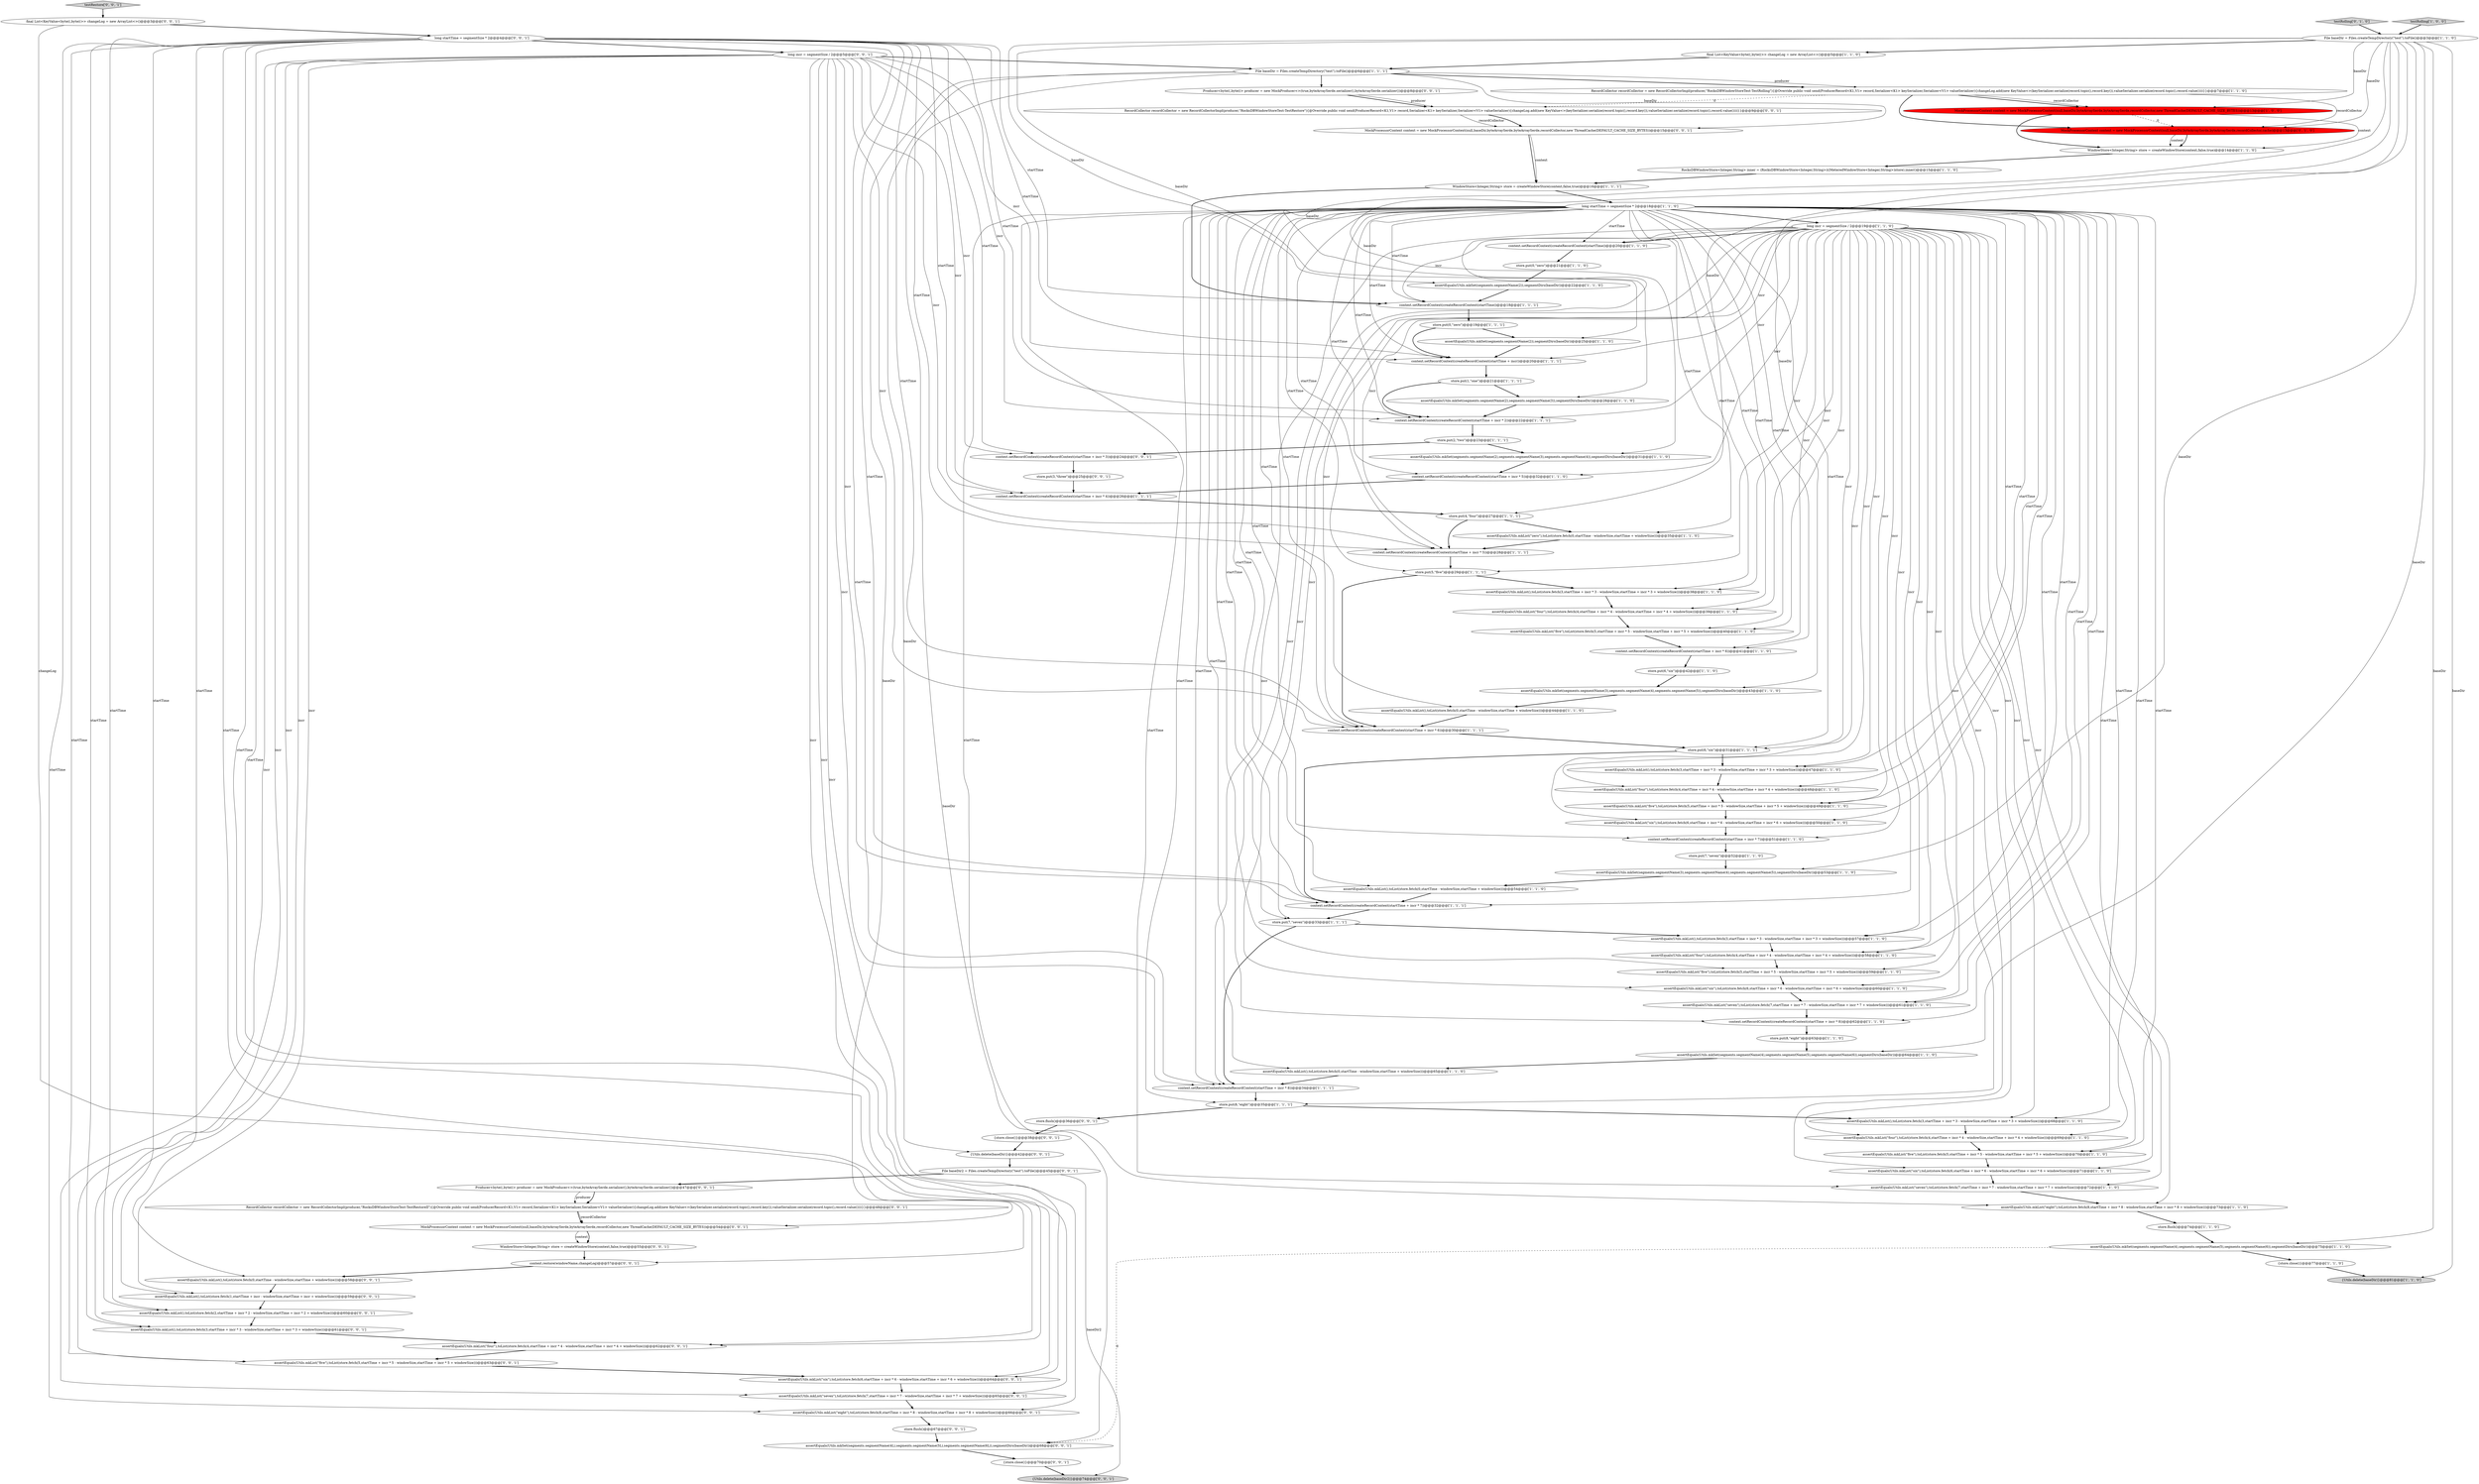 digraph {
49 [style = filled, label = "context.setRecordContext(createRecordContext(startTime + incr * 7))@@@51@@@['1', '1', '0']", fillcolor = white, shape = ellipse image = "AAA0AAABBB1BBB"];
82 [style = filled, label = "{store.close()}@@@38@@@['0', '0', '1']", fillcolor = white, shape = ellipse image = "AAA0AAABBB3BBB"];
10 [style = filled, label = "assertEquals(Utils.mkList(\"six\"),toList(store.fetch(6,startTime + incr * 6 - windowSize,startTime + incr * 6 + windowSize)))@@@60@@@['1', '1', '0']", fillcolor = white, shape = ellipse image = "AAA0AAABBB1BBB"];
28 [style = filled, label = "assertEquals(Utils.mkList(\"five\"),toList(store.fetch(5,startTime + incr * 5 - windowSize,startTime + incr * 5 + windowSize)))@@@40@@@['1', '1', '0']", fillcolor = white, shape = ellipse image = "AAA0AAABBB1BBB"];
96 [style = filled, label = "Producer<byte((,byte((> producer = new MockProducer<>(true,byteArraySerde.serializer(),byteArraySerde.serializer())@@@8@@@['0', '0', '1']", fillcolor = white, shape = ellipse image = "AAA0AAABBB3BBB"];
32 [style = filled, label = "store.put(7,\"seven\")@@@33@@@['1', '1', '1']", fillcolor = white, shape = ellipse image = "AAA0AAABBB1BBB"];
38 [style = filled, label = "assertEquals(Utils.mkList(\"four\"),toList(store.fetch(4,startTime + incr * 4 - windowSize,startTime + incr * 4 + windowSize)))@@@58@@@['1', '1', '0']", fillcolor = white, shape = ellipse image = "AAA0AAABBB1BBB"];
14 [style = filled, label = "assertEquals(Utils.mkSet(segments.segmentName(4),segments.segmentName(5),segments.segmentName(6)),segmentDirs(baseDir))@@@64@@@['1', '1', '0']", fillcolor = white, shape = ellipse image = "AAA0AAABBB1BBB"];
84 [style = filled, label = "assertEquals(Utils.mkList(),toList(store.fetch(0,startTime - windowSize,startTime + windowSize)))@@@58@@@['0', '0', '1']", fillcolor = white, shape = ellipse image = "AAA0AAABBB3BBB"];
0 [style = filled, label = "context.setRecordContext(createRecordContext(startTime + incr * 5))@@@28@@@['1', '1', '1']", fillcolor = white, shape = ellipse image = "AAA0AAABBB1BBB"];
34 [style = filled, label = "context.setRecordContext(createRecordContext(startTime + incr * 4))@@@26@@@['1', '1', '1']", fillcolor = white, shape = ellipse image = "AAA0AAABBB1BBB"];
81 [style = filled, label = "MockProcessorContext context = new MockProcessorContext(null,baseDir,byteArraySerde,byteArraySerde,recordCollector,new ThreadCache(DEFAULT_CACHE_SIZE_BYTES))@@@15@@@['0', '0', '1']", fillcolor = white, shape = ellipse image = "AAA0AAABBB3BBB"];
7 [style = filled, label = "assertEquals(Utils.mkList(\"six\"),toList(store.fetch(6,startTime + incr * 6 - windowSize,startTime + incr * 6 + windowSize)))@@@50@@@['1', '1', '0']", fillcolor = white, shape = ellipse image = "AAA0AAABBB1BBB"];
52 [style = filled, label = "assertEquals(Utils.mkList(),toList(store.fetch(3,startTime + incr * 3 - windowSize,startTime + incr * 3 + windowSize)))@@@57@@@['1', '1', '0']", fillcolor = white, shape = ellipse image = "AAA0AAABBB1BBB"];
3 [style = filled, label = "assertEquals(Utils.mkList(\"seven\"),toList(store.fetch(7,startTime + incr * 7 - windowSize,startTime + incr * 7 + windowSize)))@@@72@@@['1', '1', '0']", fillcolor = white, shape = ellipse image = "AAA0AAABBB1BBB"];
35 [style = filled, label = "WindowStore<Integer,String> store = createWindowStore(context,false,true)@@@14@@@['1', '1', '0']", fillcolor = white, shape = ellipse image = "AAA0AAABBB1BBB"];
95 [style = filled, label = "assertEquals(Utils.mkList(\"four\"),toList(store.fetch(4,startTime + incr * 4 - windowSize,startTime + incr * 4 + windowSize)))@@@62@@@['0', '0', '1']", fillcolor = white, shape = ellipse image = "AAA0AAABBB3BBB"];
100 [style = filled, label = "context.setRecordContext(createRecordContext(startTime + incr * 3))@@@24@@@['0', '0', '1']", fillcolor = white, shape = ellipse image = "AAA0AAABBB3BBB"];
53 [style = filled, label = "store.put(6,\"six\")@@@42@@@['1', '1', '0']", fillcolor = white, shape = ellipse image = "AAA0AAABBB1BBB"];
50 [style = filled, label = "assertEquals(Utils.mkList(),toList(store.fetch(3,startTime + incr * 3 - windowSize,startTime + incr * 3 + windowSize)))@@@38@@@['1', '1', '0']", fillcolor = white, shape = ellipse image = "AAA0AAABBB1BBB"];
40 [style = filled, label = "RecordCollector recordCollector = new RecordCollectorImpl(producer,\"RocksDBWindowStoreTest-TestRolling\"){@Override public void send(ProducerRecord<K1,V1> record,Serializer<K1> keySerializer,Serializer<V1> valueSerializer){changeLog.add(new KeyValue<>(keySerializer.serialize(record.topic(),record.key()),valueSerializer.serialize(record.topic(),record.value())))}}@@@7@@@['1', '1', '0']", fillcolor = white, shape = ellipse image = "AAA0AAABBB1BBB"];
1 [style = filled, label = "final List<KeyValue<byte((,byte((>> changeLog = new ArrayList<>()@@@5@@@['1', '1', '0']", fillcolor = white, shape = ellipse image = "AAA0AAABBB1BBB"];
83 [style = filled, label = "assertEquals(Utils.mkList(),toList(store.fetch(1,startTime + incr - windowSize,startTime + incr + windowSize)))@@@59@@@['0', '0', '1']", fillcolor = white, shape = ellipse image = "AAA0AAABBB3BBB"];
77 [style = filled, label = "store.put(3,\"three\")@@@25@@@['0', '0', '1']", fillcolor = white, shape = ellipse image = "AAA0AAABBB3BBB"];
60 [style = filled, label = "long incr = segmentSize / 2@@@19@@@['1', '1', '0']", fillcolor = white, shape = ellipse image = "AAA0AAABBB1BBB"];
44 [style = filled, label = "store.put(5,\"five\")@@@29@@@['1', '1', '1']", fillcolor = white, shape = ellipse image = "AAA0AAABBB1BBB"];
76 [style = filled, label = "{store.close()}@@@70@@@['0', '0', '1']", fillcolor = white, shape = ellipse image = "AAA0AAABBB3BBB"];
21 [style = filled, label = "store.put(1,\"one\")@@@21@@@['1', '1', '1']", fillcolor = white, shape = ellipse image = "AAA0AAABBB1BBB"];
2 [style = filled, label = "assertEquals(Utils.mkList(\"six\"),toList(store.fetch(6,startTime + incr * 6 - windowSize,startTime + incr * 6 + windowSize)))@@@71@@@['1', '1', '0']", fillcolor = white, shape = ellipse image = "AAA0AAABBB1BBB"];
94 [style = filled, label = "long incr = segmentSize / 2@@@5@@@['0', '0', '1']", fillcolor = white, shape = ellipse image = "AAA0AAABBB3BBB"];
23 [style = filled, label = "context.setRecordContext(createRecordContext(startTime + incr * 2))@@@22@@@['1', '1', '1']", fillcolor = white, shape = ellipse image = "AAA0AAABBB1BBB"];
27 [style = filled, label = "store.put(6,\"six\")@@@31@@@['1', '1', '1']", fillcolor = white, shape = ellipse image = "AAA0AAABBB1BBB"];
88 [style = filled, label = "assertEquals(Utils.mkList(\"six\"),toList(store.fetch(6,startTime + incr * 6 - windowSize,startTime + incr * 6 + windowSize)))@@@64@@@['0', '0', '1']", fillcolor = white, shape = ellipse image = "AAA0AAABBB3BBB"];
17 [style = filled, label = "context.setRecordContext(createRecordContext(startTime + incr * 7))@@@32@@@['1', '1', '1']", fillcolor = white, shape = ellipse image = "AAA0AAABBB1BBB"];
11 [style = filled, label = "testRolling['1', '0', '0']", fillcolor = lightgray, shape = diamond image = "AAA0AAABBB1BBB"];
12 [style = filled, label = "assertEquals(Utils.mkSet(segments.segmentName(2)),segmentDirs(baseDir))@@@25@@@['1', '1', '0']", fillcolor = white, shape = ellipse image = "AAA0AAABBB1BBB"];
55 [style = filled, label = "context.setRecordContext(createRecordContext(startTime + incr * 5))@@@32@@@['1', '1', '0']", fillcolor = white, shape = ellipse image = "AAA0AAABBB1BBB"];
19 [style = filled, label = "assertEquals(Utils.mkList(\"eight\"),toList(store.fetch(8,startTime + incr * 8 - windowSize,startTime + incr * 8 + windowSize)))@@@73@@@['1', '1', '0']", fillcolor = white, shape = ellipse image = "AAA0AAABBB1BBB"];
8 [style = filled, label = "assertEquals(Utils.mkList(\"five\"),toList(store.fetch(5,startTime + incr * 5 - windowSize,startTime + incr * 5 + windowSize)))@@@49@@@['1', '1', '0']", fillcolor = white, shape = ellipse image = "AAA0AAABBB1BBB"];
36 [style = filled, label = "{Utils.delete(baseDir)}@@@81@@@['1', '1', '0']", fillcolor = lightgray, shape = ellipse image = "AAA0AAABBB1BBB"];
29 [style = filled, label = "context.setRecordContext(createRecordContext(startTime + incr * 8))@@@34@@@['1', '1', '1']", fillcolor = white, shape = ellipse image = "AAA0AAABBB1BBB"];
67 [style = filled, label = "assertEquals(Utils.mkList(\"zero\"),toList(store.fetch(0,startTime - windowSize,startTime + windowSize)))@@@35@@@['1', '1', '0']", fillcolor = white, shape = ellipse image = "AAA0AAABBB1BBB"];
75 [style = filled, label = "context.restore(windowName,changeLog)@@@57@@@['0', '0', '1']", fillcolor = white, shape = ellipse image = "AAA0AAABBB3BBB"];
20 [style = filled, label = "assertEquals(Utils.mkList(),toList(store.fetch(0,startTime - windowSize,startTime + windowSize)))@@@65@@@['1', '1', '0']", fillcolor = white, shape = ellipse image = "AAA0AAABBB1BBB"];
51 [style = filled, label = "store.put(8,\"eight\")@@@63@@@['1', '1', '0']", fillcolor = white, shape = ellipse image = "AAA0AAABBB1BBB"];
78 [style = filled, label = "assertEquals(Utils.mkList(\"seven\"),toList(store.fetch(7,startTime + incr * 7 - windowSize,startTime + incr * 7 + windowSize)))@@@65@@@['0', '0', '1']", fillcolor = white, shape = ellipse image = "AAA0AAABBB3BBB"];
62 [style = filled, label = "assertEquals(Utils.mkSet(segments.segmentName(3),segments.segmentName(4),segments.segmentName(5)),segmentDirs(baseDir))@@@53@@@['1', '1', '0']", fillcolor = white, shape = ellipse image = "AAA0AAABBB1BBB"];
65 [style = filled, label = "store.flush()@@@74@@@['1', '1', '0']", fillcolor = white, shape = ellipse image = "AAA0AAABBB1BBB"];
24 [style = filled, label = "assertEquals(Utils.mkSet(segments.segmentName(2)),segmentDirs(baseDir))@@@22@@@['1', '1', '0']", fillcolor = white, shape = ellipse image = "AAA0AAABBB1BBB"];
37 [style = filled, label = "context.setRecordContext(createRecordContext(startTime + incr * 6))@@@30@@@['1', '1', '1']", fillcolor = white, shape = ellipse image = "AAA0AAABBB1BBB"];
54 [style = filled, label = "context.setRecordContext(createRecordContext(startTime + incr * 6))@@@41@@@['1', '1', '0']", fillcolor = white, shape = ellipse image = "AAA0AAABBB1BBB"];
89 [style = filled, label = "RecordCollector recordCollector = new RecordCollectorImpl(producer,\"RocksDBWindowStoreTest-TestRestore\"){@Override public void send(ProducerRecord<K1,V1> record,Serializer<K1> keySerializer,Serializer<V1> valueSerializer){changeLog.add(new KeyValue<>(keySerializer.serialize(record.topic(),record.key()),valueSerializer.serialize(record.topic(),record.value())))}}@@@9@@@['0', '0', '1']", fillcolor = white, shape = ellipse image = "AAA0AAABBB3BBB"];
39 [style = filled, label = "context.setRecordContext(createRecordContext(startTime))@@@20@@@['1', '1', '0']", fillcolor = white, shape = ellipse image = "AAA0AAABBB1BBB"];
48 [style = filled, label = "assertEquals(Utils.mkList(\"four\"),toList(store.fetch(4,startTime + incr * 4 - windowSize,startTime + incr * 4 + windowSize)))@@@48@@@['1', '1', '0']", fillcolor = white, shape = ellipse image = "AAA0AAABBB1BBB"];
98 [style = filled, label = "Producer<byte((,byte((> producer = new MockProducer<>(true,byteArraySerde.serializer(),byteArraySerde.serializer())@@@47@@@['0', '0', '1']", fillcolor = white, shape = ellipse image = "AAA0AAABBB3BBB"];
63 [style = filled, label = "RocksDBWindowStore<Integer,String> inner = (RocksDBWindowStore<Integer,String>)((MeteredWindowStore<Integer,String>)store).inner()@@@15@@@['1', '1', '0']", fillcolor = white, shape = ellipse image = "AAA0AAABBB1BBB"];
90 [style = filled, label = "MockProcessorContext context = new MockProcessorContext(null,baseDir,byteArraySerde,byteArraySerde,recordCollector,new ThreadCache(DEFAULT_CACHE_SIZE_BYTES))@@@54@@@['0', '0', '1']", fillcolor = white, shape = ellipse image = "AAA0AAABBB3BBB"];
59 [style = filled, label = "assertEquals(Utils.mkList(\"four\"),toList(store.fetch(4,startTime + incr * 4 - windowSize,startTime + incr * 4 + windowSize)))@@@69@@@['1', '1', '0']", fillcolor = white, shape = ellipse image = "AAA0AAABBB1BBB"];
91 [style = filled, label = "testRestore['0', '0', '1']", fillcolor = lightgray, shape = diamond image = "AAA0AAABBB3BBB"];
16 [style = filled, label = "assertEquals(Utils.mkList(),toList(store.fetch(0,startTime - windowSize,startTime + windowSize)))@@@44@@@['1', '1', '0']", fillcolor = white, shape = ellipse image = "AAA0AAABBB1BBB"];
73 [style = filled, label = "{Utils.delete(baseDir)}@@@42@@@['0', '0', '1']", fillcolor = white, shape = ellipse image = "AAA0AAABBB3BBB"];
74 [style = filled, label = "assertEquals(Utils.mkList(\"eight\"),toList(store.fetch(8,startTime + incr * 8 - windowSize,startTime + incr * 8 + windowSize)))@@@66@@@['0', '0', '1']", fillcolor = white, shape = ellipse image = "AAA0AAABBB3BBB"];
9 [style = filled, label = "File baseDir = Files.createTempDirectory(\"test\").toFile()@@@3@@@['1', '1', '0']", fillcolor = white, shape = ellipse image = "AAA0AAABBB1BBB"];
79 [style = filled, label = "assertEquals(Utils.mkList(),toList(store.fetch(2,startTime + incr * 2 - windowSize,startTime + incr * 2 + windowSize)))@@@60@@@['0', '0', '1']", fillcolor = white, shape = ellipse image = "AAA0AAABBB3BBB"];
46 [style = filled, label = "assertEquals(Utils.mkList(),toList(store.fetch(3,startTime + incr * 3 - windowSize,startTime + incr * 3 + windowSize)))@@@68@@@['1', '1', '0']", fillcolor = white, shape = ellipse image = "AAA0AAABBB1BBB"];
26 [style = filled, label = "assertEquals(Utils.mkList(\"four\"),toList(store.fetch(4,startTime + incr * 4 - windowSize,startTime + incr * 4 + windowSize)))@@@39@@@['1', '1', '0']", fillcolor = white, shape = ellipse image = "AAA0AAABBB1BBB"];
101 [style = filled, label = "assertEquals(Utils.mkSet(segments.segmentName(4L),segments.segmentName(5L),segments.segmentName(6L)),segmentDirs(baseDir))@@@68@@@['0', '0', '1']", fillcolor = white, shape = ellipse image = "AAA0AAABBB3BBB"];
42 [style = filled, label = "context.setRecordContext(createRecordContext(startTime + incr))@@@20@@@['1', '1', '1']", fillcolor = white, shape = ellipse image = "AAA0AAABBB1BBB"];
86 [style = filled, label = "assertEquals(Utils.mkList(\"five\"),toList(store.fetch(5,startTime + incr * 5 - windowSize,startTime + incr * 5 + windowSize)))@@@63@@@['0', '0', '1']", fillcolor = white, shape = ellipse image = "AAA0AAABBB3BBB"];
33 [style = filled, label = "assertEquals(Utils.mkSet(segments.segmentName(2),segments.segmentName(3)),segmentDirs(baseDir))@@@28@@@['1', '1', '0']", fillcolor = white, shape = ellipse image = "AAA0AAABBB1BBB"];
99 [style = filled, label = "long startTime = segmentSize * 2@@@4@@@['0', '0', '1']", fillcolor = white, shape = ellipse image = "AAA0AAABBB3BBB"];
45 [style = filled, label = "assertEquals(Utils.mkList(\"seven\"),toList(store.fetch(7,startTime + incr * 7 - windowSize,startTime + incr * 7 + windowSize)))@@@61@@@['1', '1', '0']", fillcolor = white, shape = ellipse image = "AAA0AAABBB1BBB"];
68 [style = filled, label = "store.put(2,\"two\")@@@23@@@['1', '1', '1']", fillcolor = white, shape = ellipse image = "AAA0AAABBB1BBB"];
85 [style = filled, label = "RecordCollector recordCollector = new RecordCollectorImpl(producer,\"RocksDBWindowStoreTest-TestRestoreII\"){@Override public void send(ProducerRecord<K1,V1> record,Serializer<K1> keySerializer,Serializer<V1> valueSerializer){changeLog.add(new KeyValue<>(keySerializer.serialize(record.topic(),record.key()),valueSerializer.serialize(record.topic(),record.value())))}}@@@48@@@['0', '0', '1']", fillcolor = white, shape = ellipse image = "AAA0AAABBB3BBB"];
15 [style = filled, label = "assertEquals(Utils.mkSet(segments.segmentName(2),segments.segmentName(3),segments.segmentName(4)),segmentDirs(baseDir))@@@31@@@['1', '1', '0']", fillcolor = white, shape = ellipse image = "AAA0AAABBB1BBB"];
13 [style = filled, label = "store.put(8,\"eight\")@@@35@@@['1', '1', '1']", fillcolor = white, shape = ellipse image = "AAA0AAABBB1BBB"];
56 [style = filled, label = "assertEquals(Utils.mkSet(segments.segmentName(4),segments.segmentName(5),segments.segmentName(6)),segmentDirs(baseDir))@@@75@@@['1', '1', '0']", fillcolor = white, shape = ellipse image = "AAA0AAABBB1BBB"];
5 [style = filled, label = "File baseDir = Files.createTempDirectory(\"test\").toFile()@@@6@@@['1', '1', '1']", fillcolor = white, shape = ellipse image = "AAA0AAABBB1BBB"];
93 [style = filled, label = "{Utils.delete(baseDir2)}@@@74@@@['0', '0', '1']", fillcolor = lightgray, shape = ellipse image = "AAA0AAABBB3BBB"];
87 [style = filled, label = "File baseDir2 = Files.createTempDirectory(\"test\").toFile()@@@45@@@['0', '0', '1']", fillcolor = white, shape = ellipse image = "AAA0AAABBB3BBB"];
71 [style = filled, label = "WindowStore<Integer,String> store = createWindowStore(context,false,true)@@@55@@@['0', '0', '1']", fillcolor = white, shape = ellipse image = "AAA0AAABBB3BBB"];
43 [style = filled, label = "store.put(4,\"four\")@@@27@@@['1', '1', '1']", fillcolor = white, shape = ellipse image = "AAA0AAABBB1BBB"];
25 [style = filled, label = "long startTime = segmentSize * 2@@@18@@@['1', '1', '0']", fillcolor = white, shape = ellipse image = "AAA0AAABBB1BBB"];
61 [style = filled, label = "context.setRecordContext(createRecordContext(startTime + incr * 8))@@@62@@@['1', '1', '0']", fillcolor = white, shape = ellipse image = "AAA0AAABBB1BBB"];
47 [style = filled, label = "{store.close()}@@@77@@@['1', '1', '0']", fillcolor = white, shape = ellipse image = "AAA0AAABBB1BBB"];
72 [style = filled, label = "store.flush()@@@36@@@['0', '0', '1']", fillcolor = white, shape = ellipse image = "AAA0AAABBB3BBB"];
80 [style = filled, label = "store.flush()@@@67@@@['0', '0', '1']", fillcolor = white, shape = ellipse image = "AAA0AAABBB3BBB"];
22 [style = filled, label = "assertEquals(Utils.mkList(),toList(store.fetch(3,startTime + incr * 3 - windowSize,startTime + incr * 3 + windowSize)))@@@47@@@['1', '1', '0']", fillcolor = white, shape = ellipse image = "AAA0AAABBB1BBB"];
41 [style = filled, label = "assertEquals(Utils.mkSet(segments.segmentName(3),segments.segmentName(4),segments.segmentName(5)),segmentDirs(baseDir))@@@43@@@['1', '1', '0']", fillcolor = white, shape = ellipse image = "AAA0AAABBB1BBB"];
18 [style = filled, label = "MockProcessorContext context = new MockProcessorContext(null,baseDir,byteArraySerde,byteArraySerde,recordCollector,new ThreadCache(DEFAULT_CACHE_SIZE_BYTES))@@@13@@@['1', '0', '0']", fillcolor = red, shape = ellipse image = "AAA1AAABBB1BBB"];
4 [style = filled, label = "store.put(0,\"zero\")@@@19@@@['1', '1', '1']", fillcolor = white, shape = ellipse image = "AAA0AAABBB1BBB"];
97 [style = filled, label = "assertEquals(Utils.mkList(),toList(store.fetch(3,startTime + incr * 3 - windowSize,startTime + incr * 3 + windowSize)))@@@61@@@['0', '0', '1']", fillcolor = white, shape = ellipse image = "AAA0AAABBB3BBB"];
70 [style = filled, label = "MockProcessorContext context = new MockProcessorContext(null,baseDir,byteArraySerde,byteArraySerde,recordCollector,cache)@@@13@@@['0', '1', '0']", fillcolor = red, shape = ellipse image = "AAA1AAABBB2BBB"];
69 [style = filled, label = "testRolling['0', '1', '0']", fillcolor = lightgray, shape = diamond image = "AAA0AAABBB2BBB"];
57 [style = filled, label = "store.put(0,\"zero\")@@@21@@@['1', '1', '0']", fillcolor = white, shape = ellipse image = "AAA0AAABBB1BBB"];
66 [style = filled, label = "store.put(7,\"seven\")@@@52@@@['1', '1', '0']", fillcolor = white, shape = ellipse image = "AAA0AAABBB1BBB"];
31 [style = filled, label = "assertEquals(Utils.mkList(\"five\"),toList(store.fetch(5,startTime + incr * 5 - windowSize,startTime + incr * 5 + windowSize)))@@@70@@@['1', '1', '0']", fillcolor = white, shape = ellipse image = "AAA0AAABBB1BBB"];
58 [style = filled, label = "assertEquals(Utils.mkList(\"five\"),toList(store.fetch(5,startTime + incr * 5 - windowSize,startTime + incr * 5 + windowSize)))@@@59@@@['1', '1', '0']", fillcolor = white, shape = ellipse image = "AAA0AAABBB1BBB"];
30 [style = filled, label = "assertEquals(Utils.mkList(),toList(store.fetch(0,startTime - windowSize,startTime + windowSize)))@@@54@@@['1', '1', '0']", fillcolor = white, shape = ellipse image = "AAA0AAABBB1BBB"];
64 [style = filled, label = "context.setRecordContext(createRecordContext(startTime))@@@18@@@['1', '1', '1']", fillcolor = white, shape = ellipse image = "AAA0AAABBB1BBB"];
92 [style = filled, label = "final List<KeyValue<byte((,byte((>> changeLog = new ArrayList<>()@@@3@@@['0', '0', '1']", fillcolor = white, shape = ellipse image = "AAA0AAABBB3BBB"];
6 [style = filled, label = "WindowStore<Integer,String> store = createWindowStore(context,false,true)@@@16@@@['1', '1', '1']", fillcolor = white, shape = ellipse image = "AAA0AAABBB1BBB"];
1->5 [style = bold, label=""];
9->18 [style = solid, label="baseDir"];
60->7 [style = solid, label="incr"];
15->55 [style = bold, label=""];
16->37 [style = bold, label=""];
5->96 [style = bold, label=""];
25->64 [style = solid, label="startTime"];
99->100 [style = solid, label="startTime"];
25->52 [style = solid, label="startTime"];
77->34 [style = bold, label=""];
60->19 [style = solid, label="incr"];
37->27 [style = bold, label=""];
96->89 [style = bold, label=""];
32->52 [style = bold, label=""];
40->70 [style = solid, label="recordCollector"];
25->26 [style = solid, label="startTime"];
60->2 [style = solid, label="incr"];
100->77 [style = bold, label=""];
94->29 [style = solid, label="incr"];
69->9 [style = bold, label=""];
99->94 [style = bold, label=""];
25->42 [style = solid, label="startTime"];
25->55 [style = solid, label="startTime"];
99->97 [style = solid, label="startTime"];
23->68 [style = bold, label=""];
59->31 [style = bold, label=""];
9->43 [style = solid, label="baseDir"];
65->56 [style = bold, label=""];
12->42 [style = bold, label=""];
66->62 [style = bold, label=""];
60->26 [style = solid, label="incr"];
60->59 [style = solid, label="incr"];
11->9 [style = bold, label=""];
7->49 [style = bold, label=""];
72->82 [style = bold, label=""];
56->47 [style = bold, label=""];
25->0 [style = solid, label="startTime"];
25->44 [style = solid, label="startTime"];
39->57 [style = bold, label=""];
25->32 [style = solid, label="startTime"];
9->56 [style = solid, label="baseDir"];
24->64 [style = bold, label=""];
45->61 [style = bold, label=""];
6->64 [style = bold, label=""];
3->19 [style = bold, label=""];
94->23 [style = solid, label="incr"];
53->41 [style = bold, label=""];
70->35 [style = bold, label=""];
27->17 [style = bold, label=""];
18->35 [style = bold, label=""];
55->34 [style = bold, label=""];
54->53 [style = bold, label=""];
13->46 [style = bold, label=""];
43->0 [style = bold, label=""];
94->5 [style = bold, label=""];
5->40 [style = solid, label="producer"];
26->28 [style = bold, label=""];
60->58 [style = solid, label="incr"];
42->21 [style = bold, label=""];
60->13 [style = solid, label="incr"];
99->0 [style = solid, label="startTime"];
80->101 [style = bold, label=""];
94->37 [style = solid, label="incr"];
94->86 [style = solid, label="incr"];
60->39 [style = bold, label=""];
94->95 [style = solid, label="incr"];
46->59 [style = bold, label=""];
99->84 [style = solid, label="startTime"];
14->20 [style = bold, label=""];
60->32 [style = solid, label="incr"];
5->101 [style = solid, label="baseDir"];
99->34 [style = solid, label="startTime"];
5->81 [style = solid, label="baseDir"];
9->15 [style = solid, label="baseDir"];
60->27 [style = solid, label="incr"];
25->17 [style = solid, label="startTime"];
13->72 [style = bold, label=""];
70->35 [style = solid, label="context"];
62->30 [style = bold, label=""];
85->90 [style = bold, label=""];
28->54 [style = bold, label=""];
92->99 [style = bold, label=""];
44->50 [style = bold, label=""];
31->2 [style = bold, label=""];
25->37 [style = solid, label="startTime"];
99->37 [style = solid, label="startTime"];
9->12 [style = solid, label="baseDir"];
60->8 [style = solid, label="incr"];
27->22 [style = bold, label=""];
71->75 [style = bold, label=""];
43->67 [style = bold, label=""];
87->93 [style = solid, label="baseDir2"];
57->24 [style = bold, label=""];
33->23 [style = bold, label=""];
25->2 [style = solid, label="startTime"];
25->67 [style = solid, label="startTime"];
60->38 [style = solid, label="incr"];
25->61 [style = solid, label="startTime"];
51->14 [style = bold, label=""];
81->6 [style = solid, label="context"];
9->33 [style = solid, label="baseDir"];
89->81 [style = bold, label=""];
25->28 [style = solid, label="startTime"];
85->90 [style = solid, label="recordCollector"];
79->97 [style = bold, label=""];
25->54 [style = solid, label="startTime"];
25->45 [style = solid, label="startTime"];
25->16 [style = solid, label="startTime"];
10->45 [style = bold, label=""];
60->45 [style = solid, label="incr"];
99->83 [style = solid, label="startTime"];
25->48 [style = solid, label="startTime"];
9->24 [style = solid, label="baseDir"];
60->37 [style = solid, label="incr"];
0->44 [style = bold, label=""];
44->37 [style = bold, label=""];
94->17 [style = solid, label="incr"];
60->29 [style = solid, label="incr"];
94->78 [style = solid, label="incr"];
9->1 [style = bold, label=""];
25->58 [style = solid, label="startTime"];
98->85 [style = bold, label=""];
47->36 [style = bold, label=""];
25->50 [style = solid, label="startTime"];
60->48 [style = solid, label="incr"];
5->90 [style = solid, label="baseDir"];
83->79 [style = bold, label=""];
21->23 [style = bold, label=""];
94->42 [style = solid, label="incr"];
99->74 [style = solid, label="startTime"];
99->86 [style = solid, label="startTime"];
30->17 [style = bold, label=""];
78->74 [style = bold, label=""];
60->54 [style = solid, label="incr"];
99->79 [style = solid, label="startTime"];
22->48 [style = bold, label=""];
60->10 [style = solid, label="incr"];
25->19 [style = solid, label="startTime"];
81->6 [style = bold, label=""];
25->20 [style = solid, label="startTime"];
2->3 [style = bold, label=""];
99->17 [style = solid, label="startTime"];
60->31 [style = solid, label="incr"];
99->88 [style = solid, label="startTime"];
18->70 [style = dashed, label="0"];
60->44 [style = solid, label="incr"];
25->23 [style = solid, label="startTime"];
56->101 [style = dashed, label="0"];
63->6 [style = bold, label=""];
60->3 [style = solid, label="incr"];
99->64 [style = solid, label="startTime"];
25->13 [style = solid, label="startTime"];
68->15 [style = bold, label=""];
82->73 [style = bold, label=""];
9->14 [style = solid, label="baseDir"];
25->8 [style = solid, label="startTime"];
60->22 [style = solid, label="incr"];
97->95 [style = bold, label=""];
60->46 [style = solid, label="incr"];
99->78 [style = solid, label="startTime"];
9->70 [style = solid, label="baseDir"];
99->42 [style = solid, label="startTime"];
25->59 [style = solid, label="startTime"];
101->76 [style = bold, label=""];
60->64 [style = solid, label="incr"];
58->10 [style = bold, label=""];
98->85 [style = solid, label="producer"];
60->49 [style = solid, label="incr"];
60->23 [style = solid, label="incr"];
40->89 [style = dashed, label="0"];
35->63 [style = bold, label=""];
4->12 [style = bold, label=""];
18->35 [style = solid, label="context"];
41->16 [style = bold, label=""];
5->40 [style = bold, label=""];
64->4 [style = bold, label=""];
5->73 [style = solid, label="baseDir"];
34->43 [style = bold, label=""];
60->50 [style = solid, label="incr"];
94->100 [style = solid, label="incr"];
60->42 [style = solid, label="incr"];
25->30 [style = solid, label="startTime"];
91->92 [style = bold, label=""];
25->38 [style = solid, label="startTime"];
88->78 [style = bold, label=""];
99->23 [style = solid, label="startTime"];
50->26 [style = bold, label=""];
25->3 [style = solid, label="startTime"];
60->55 [style = solid, label="incr"];
61->51 [style = bold, label=""];
40->70 [style = bold, label=""];
90->71 [style = bold, label=""];
60->0 [style = solid, label="incr"];
95->86 [style = bold, label=""];
20->29 [style = bold, label=""];
94->97 [style = solid, label="incr"];
38->58 [style = bold, label=""];
75->84 [style = bold, label=""];
86->88 [style = bold, label=""];
21->33 [style = bold, label=""];
25->27 [style = solid, label="startTime"];
25->39 [style = solid, label="startTime"];
25->46 [style = solid, label="startTime"];
4->42 [style = bold, label=""];
73->87 [style = bold, label=""];
52->38 [style = bold, label=""];
25->22 [style = solid, label="startTime"];
40->18 [style = bold, label=""];
19->65 [style = bold, label=""];
94->79 [style = solid, label="incr"];
67->0 [style = bold, label=""];
87->98 [style = bold, label=""];
48->8 [style = bold, label=""];
17->32 [style = bold, label=""];
25->10 [style = solid, label="startTime"];
74->80 [style = bold, label=""];
9->62 [style = solid, label="baseDir"];
8->7 [style = bold, label=""];
32->29 [style = bold, label=""];
89->81 [style = solid, label="recordCollector"];
49->66 [style = bold, label=""];
60->28 [style = solid, label="incr"];
60->17 [style = solid, label="incr"];
99->95 [style = solid, label="startTime"];
90->71 [style = solid, label="context"];
94->34 [style = solid, label="incr"];
68->100 [style = bold, label=""];
25->7 [style = solid, label="startTime"];
25->49 [style = solid, label="startTime"];
92->75 [style = solid, label="changeLog"];
9->41 [style = solid, label="baseDir"];
94->74 [style = solid, label="incr"];
99->29 [style = solid, label="startTime"];
60->61 [style = solid, label="incr"];
25->29 [style = solid, label="startTime"];
60->52 [style = solid, label="incr"];
9->36 [style = solid, label="baseDir"];
40->18 [style = solid, label="recordCollector"];
94->88 [style = solid, label="incr"];
94->83 [style = solid, label="incr"];
96->89 [style = solid, label="producer"];
84->83 [style = bold, label=""];
25->60 [style = bold, label=""];
76->93 [style = bold, label=""];
94->0 [style = solid, label="incr"];
6->25 [style = bold, label=""];
25->31 [style = solid, label="startTime"];
29->13 [style = bold, label=""];
}
